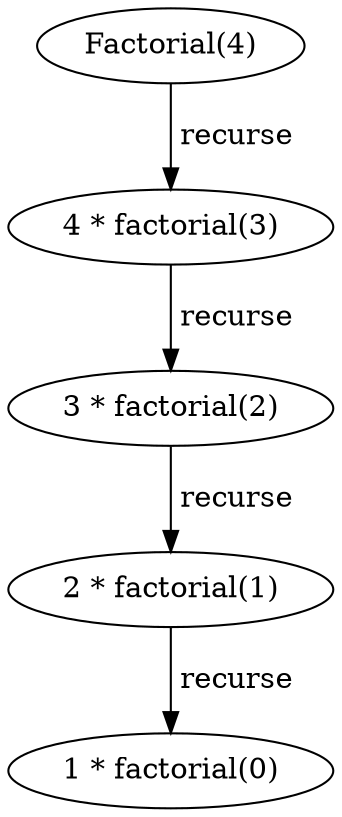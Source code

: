 digraph FactorialGraph {
5 [label="1 * factorial(0)"];
4 [label="2 * factorial(1)"];
3 [label="3 * factorial(2)"];
2 [label="4 * factorial(3)"];
1 [label="Factorial(4)"];
4 -> 5 [label=" recurse"]
3 -> 4 [label=" recurse"]
2 -> 3 [label=" recurse"]
1 -> 2 [label=" recurse"]

}
